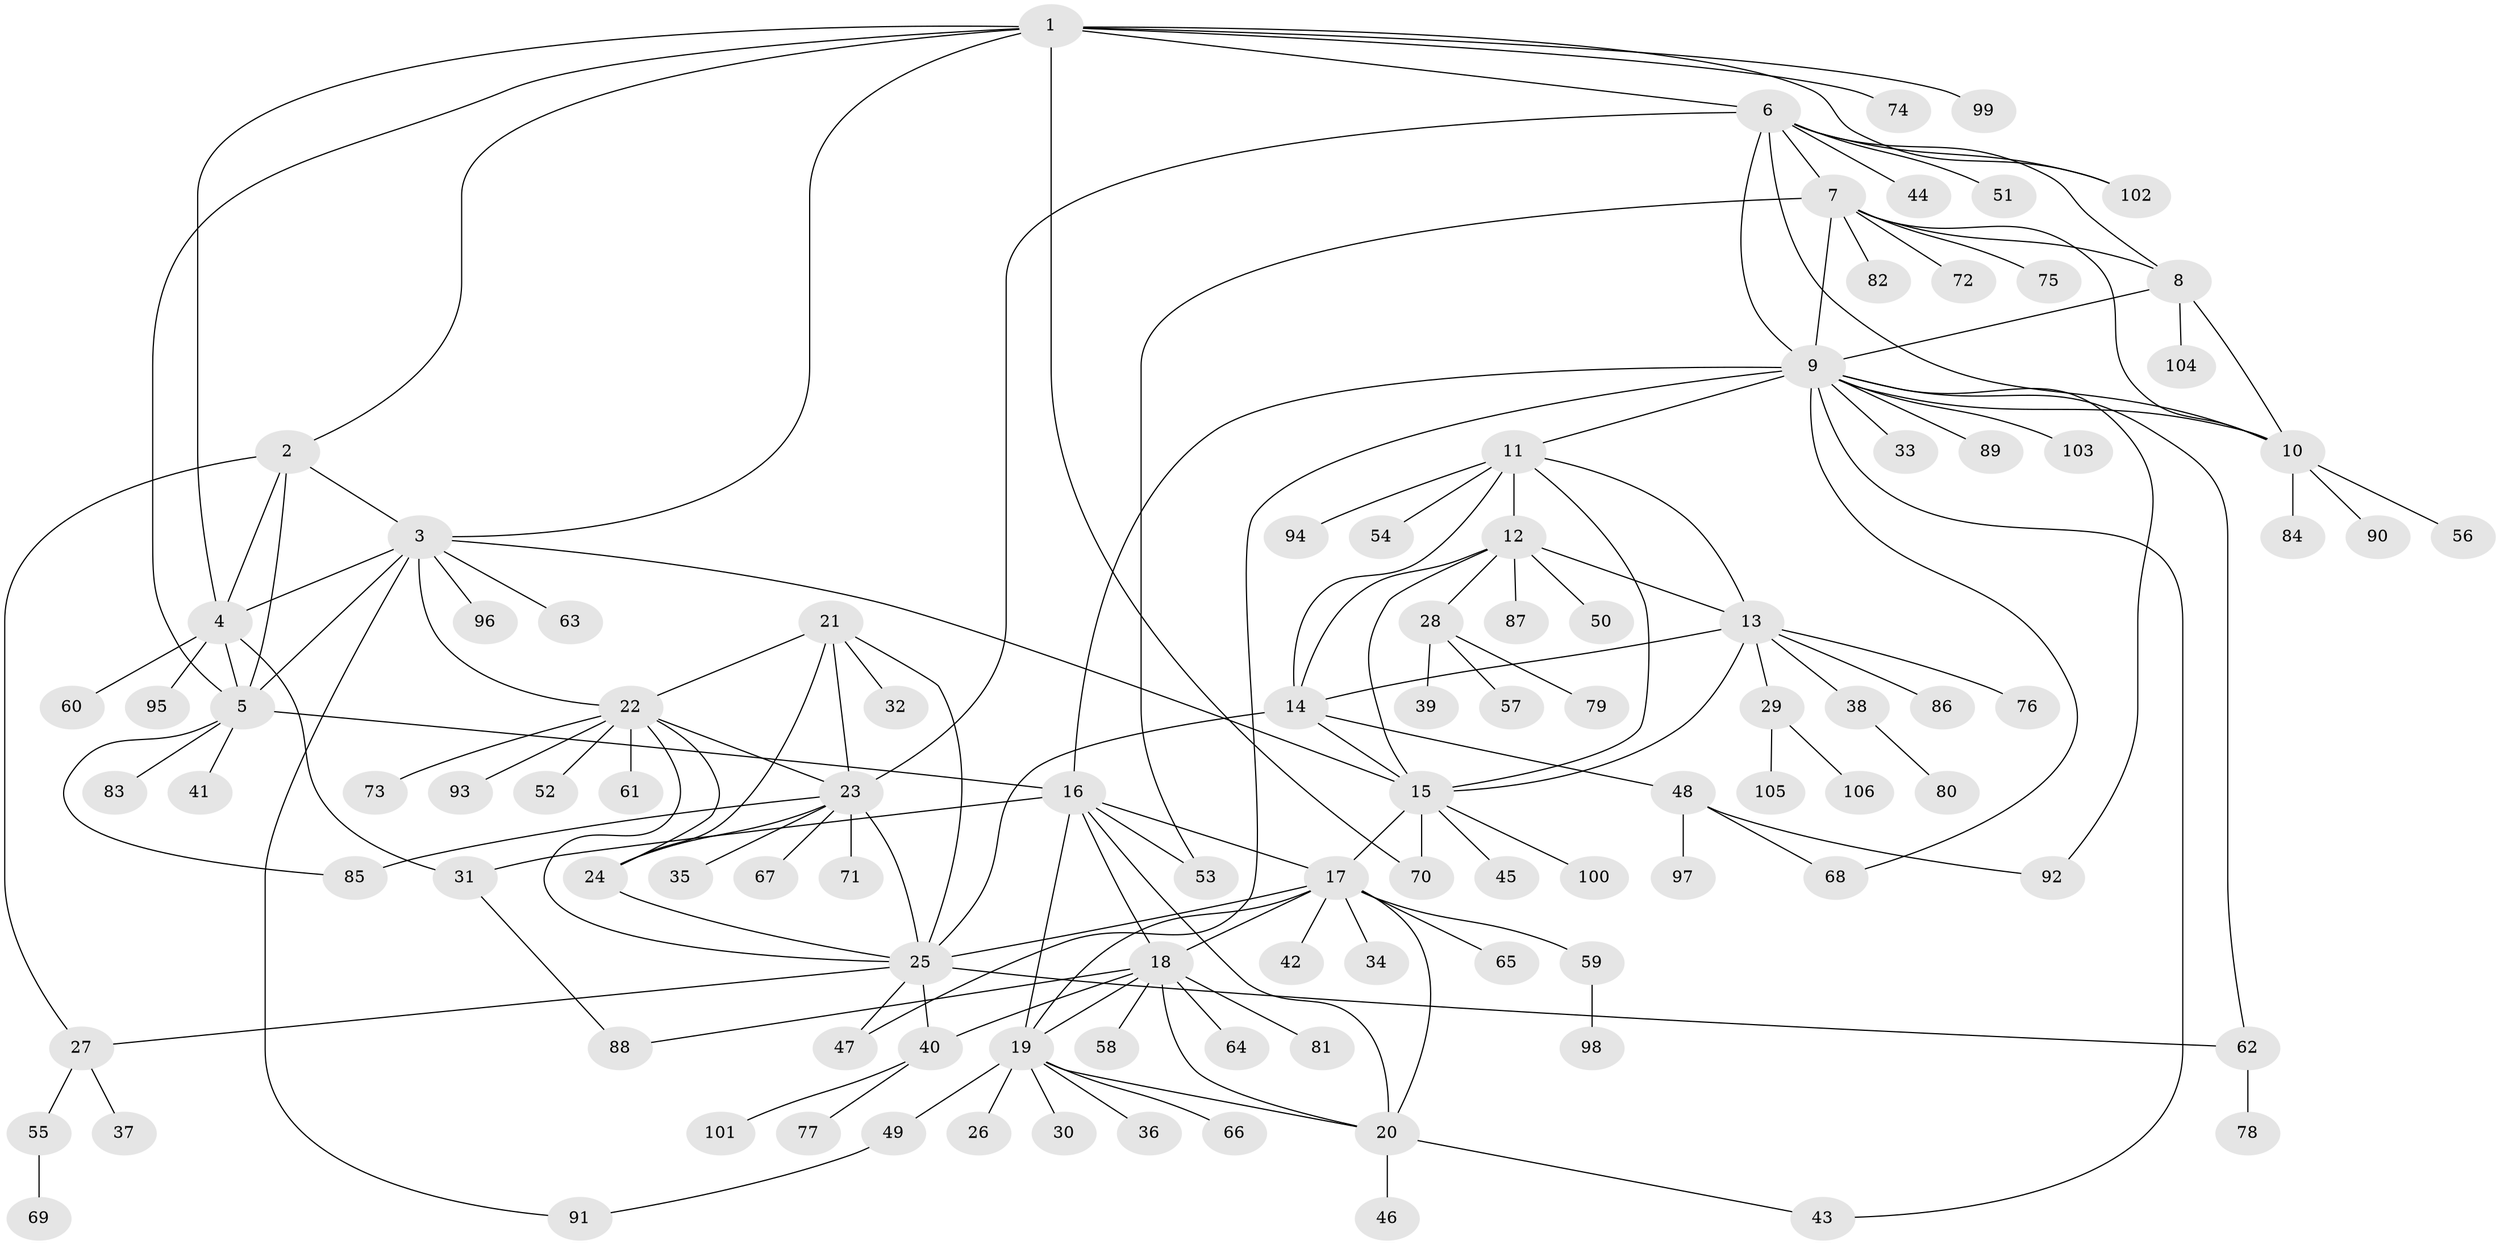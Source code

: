 // Generated by graph-tools (version 1.1) at 2025/11/02/27/25 16:11:34]
// undirected, 106 vertices, 155 edges
graph export_dot {
graph [start="1"]
  node [color=gray90,style=filled];
  1;
  2;
  3;
  4;
  5;
  6;
  7;
  8;
  9;
  10;
  11;
  12;
  13;
  14;
  15;
  16;
  17;
  18;
  19;
  20;
  21;
  22;
  23;
  24;
  25;
  26;
  27;
  28;
  29;
  30;
  31;
  32;
  33;
  34;
  35;
  36;
  37;
  38;
  39;
  40;
  41;
  42;
  43;
  44;
  45;
  46;
  47;
  48;
  49;
  50;
  51;
  52;
  53;
  54;
  55;
  56;
  57;
  58;
  59;
  60;
  61;
  62;
  63;
  64;
  65;
  66;
  67;
  68;
  69;
  70;
  71;
  72;
  73;
  74;
  75;
  76;
  77;
  78;
  79;
  80;
  81;
  82;
  83;
  84;
  85;
  86;
  87;
  88;
  89;
  90;
  91;
  92;
  93;
  94;
  95;
  96;
  97;
  98;
  99;
  100;
  101;
  102;
  103;
  104;
  105;
  106;
  1 -- 2;
  1 -- 3;
  1 -- 4;
  1 -- 5;
  1 -- 6;
  1 -- 70;
  1 -- 74;
  1 -- 99;
  1 -- 102;
  2 -- 3;
  2 -- 4;
  2 -- 5;
  2 -- 27;
  3 -- 4;
  3 -- 5;
  3 -- 15;
  3 -- 22;
  3 -- 63;
  3 -- 91;
  3 -- 96;
  4 -- 5;
  4 -- 31;
  4 -- 60;
  4 -- 95;
  5 -- 16;
  5 -- 41;
  5 -- 83;
  5 -- 85;
  6 -- 7;
  6 -- 8;
  6 -- 9;
  6 -- 10;
  6 -- 23;
  6 -- 44;
  6 -- 51;
  6 -- 102;
  7 -- 8;
  7 -- 9;
  7 -- 10;
  7 -- 53;
  7 -- 72;
  7 -- 75;
  7 -- 82;
  8 -- 9;
  8 -- 10;
  8 -- 104;
  9 -- 10;
  9 -- 11;
  9 -- 16;
  9 -- 33;
  9 -- 43;
  9 -- 47;
  9 -- 62;
  9 -- 68;
  9 -- 89;
  9 -- 92;
  9 -- 103;
  10 -- 56;
  10 -- 84;
  10 -- 90;
  11 -- 12;
  11 -- 13;
  11 -- 14;
  11 -- 15;
  11 -- 54;
  11 -- 94;
  12 -- 13;
  12 -- 14;
  12 -- 15;
  12 -- 28;
  12 -- 50;
  12 -- 87;
  13 -- 14;
  13 -- 15;
  13 -- 29;
  13 -- 38;
  13 -- 76;
  13 -- 86;
  14 -- 15;
  14 -- 25;
  14 -- 48;
  15 -- 17;
  15 -- 45;
  15 -- 70;
  15 -- 100;
  16 -- 17;
  16 -- 18;
  16 -- 19;
  16 -- 20;
  16 -- 31;
  16 -- 53;
  17 -- 18;
  17 -- 19;
  17 -- 20;
  17 -- 25;
  17 -- 34;
  17 -- 42;
  17 -- 59;
  17 -- 65;
  18 -- 19;
  18 -- 20;
  18 -- 40;
  18 -- 58;
  18 -- 64;
  18 -- 81;
  18 -- 88;
  19 -- 20;
  19 -- 26;
  19 -- 30;
  19 -- 36;
  19 -- 49;
  19 -- 66;
  20 -- 43;
  20 -- 46;
  21 -- 22;
  21 -- 23;
  21 -- 24;
  21 -- 25;
  21 -- 32;
  22 -- 23;
  22 -- 24;
  22 -- 25;
  22 -- 52;
  22 -- 61;
  22 -- 73;
  22 -- 93;
  23 -- 24;
  23 -- 25;
  23 -- 35;
  23 -- 67;
  23 -- 71;
  23 -- 85;
  24 -- 25;
  25 -- 27;
  25 -- 40;
  25 -- 47;
  25 -- 62;
  27 -- 37;
  27 -- 55;
  28 -- 39;
  28 -- 57;
  28 -- 79;
  29 -- 105;
  29 -- 106;
  31 -- 88;
  38 -- 80;
  40 -- 77;
  40 -- 101;
  48 -- 68;
  48 -- 92;
  48 -- 97;
  49 -- 91;
  55 -- 69;
  59 -- 98;
  62 -- 78;
}
